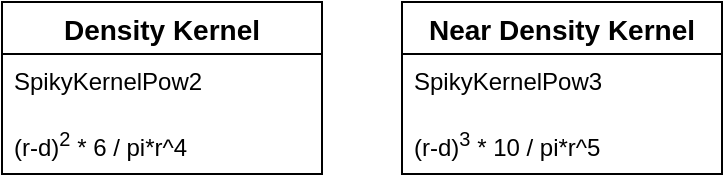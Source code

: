 <mxfile version="24.2.3" type="github">
  <diagram name="Seite-1" id="nDi9Gie_VPJCrlSmQJZp">
    <mxGraphModel dx="1434" dy="746" grid="1" gridSize="10" guides="1" tooltips="1" connect="1" arrows="1" fold="1" page="1" pageScale="1" pageWidth="2339" pageHeight="3300" math="0" shadow="0">
      <root>
        <mxCell id="0" />
        <mxCell id="1" parent="0" />
        <mxCell id="ZfBndgUZdbE_Ebc2dArC-1" value="Density Kernel" style="swimlane;fontStyle=1;childLayout=stackLayout;horizontal=1;startSize=26;horizontalStack=0;resizeParent=1;resizeParentMax=0;resizeLast=0;collapsible=1;marginBottom=0;align=center;fontSize=14;" parent="1" vertex="1">
          <mxGeometry x="280" y="120" width="160" height="86" as="geometry" />
        </mxCell>
        <mxCell id="ZfBndgUZdbE_Ebc2dArC-2" value="SpikyKernelPow2" style="text;strokeColor=none;fillColor=none;spacingLeft=4;spacingRight=4;overflow=hidden;rotatable=0;points=[[0,0.5],[1,0.5]];portConstraint=eastwest;fontSize=12;whiteSpace=wrap;html=1;" parent="ZfBndgUZdbE_Ebc2dArC-1" vertex="1">
          <mxGeometry y="26" width="160" height="30" as="geometry" />
        </mxCell>
        <mxCell id="ZfBndgUZdbE_Ebc2dArC-4" value="(r-d)&lt;sup&gt;2&lt;/sup&gt; * 6 / pi*r^4&lt;span class=&quot;eusoft-eudic-chrome-extension-translate-content&quot;&gt;&lt;/span&gt;" style="text;strokeColor=none;fillColor=none;spacingLeft=4;spacingRight=4;overflow=hidden;rotatable=0;points=[[0,0.5],[1,0.5]];portConstraint=eastwest;fontSize=12;whiteSpace=wrap;html=1;" parent="ZfBndgUZdbE_Ebc2dArC-1" vertex="1">
          <mxGeometry y="56" width="160" height="30" as="geometry" />
        </mxCell>
        <mxCell id="EBgQpZgXDAFh3XMOeZok-1" value="Near Density Kernel" style="swimlane;fontStyle=1;childLayout=stackLayout;horizontal=1;startSize=26;horizontalStack=0;resizeParent=1;resizeParentMax=0;resizeLast=0;collapsible=1;marginBottom=0;align=center;fontSize=14;" parent="1" vertex="1">
          <mxGeometry x="480" y="120" width="160" height="86" as="geometry" />
        </mxCell>
        <mxCell id="EBgQpZgXDAFh3XMOeZok-2" value="SpikyKernelPow3" style="text;strokeColor=none;fillColor=none;spacingLeft=4;spacingRight=4;overflow=hidden;rotatable=0;points=[[0,0.5],[1,0.5]];portConstraint=eastwest;fontSize=12;whiteSpace=wrap;html=1;" parent="EBgQpZgXDAFh3XMOeZok-1" vertex="1">
          <mxGeometry y="26" width="160" height="30" as="geometry" />
        </mxCell>
        <mxCell id="EBgQpZgXDAFh3XMOeZok-3" value="(r-d)&lt;sup&gt;3&lt;/sup&gt; * 10 / pi*r^5&lt;span class=&quot;eusoft-eudic-chrome-extension-translate-content&quot;&gt;&lt;/span&gt;" style="text;strokeColor=none;fillColor=none;spacingLeft=4;spacingRight=4;overflow=hidden;rotatable=0;points=[[0,0.5],[1,0.5]];portConstraint=eastwest;fontSize=12;whiteSpace=wrap;html=1;" parent="EBgQpZgXDAFh3XMOeZok-1" vertex="1">
          <mxGeometry y="56" width="160" height="30" as="geometry" />
        </mxCell>
      </root>
    </mxGraphModel>
  </diagram>
</mxfile>
